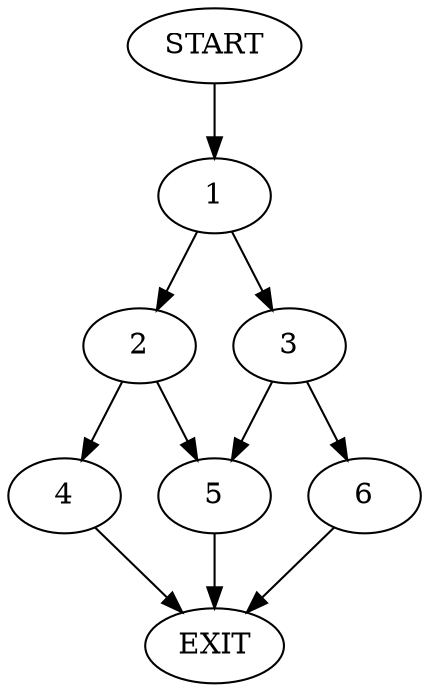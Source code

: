 digraph {
0 [label="START"]
7 [label="EXIT"]
0 -> 1
1 -> 2
1 -> 3
2 -> 4
2 -> 5
3 -> 6
3 -> 5
5 -> 7
4 -> 7
6 -> 7
}
